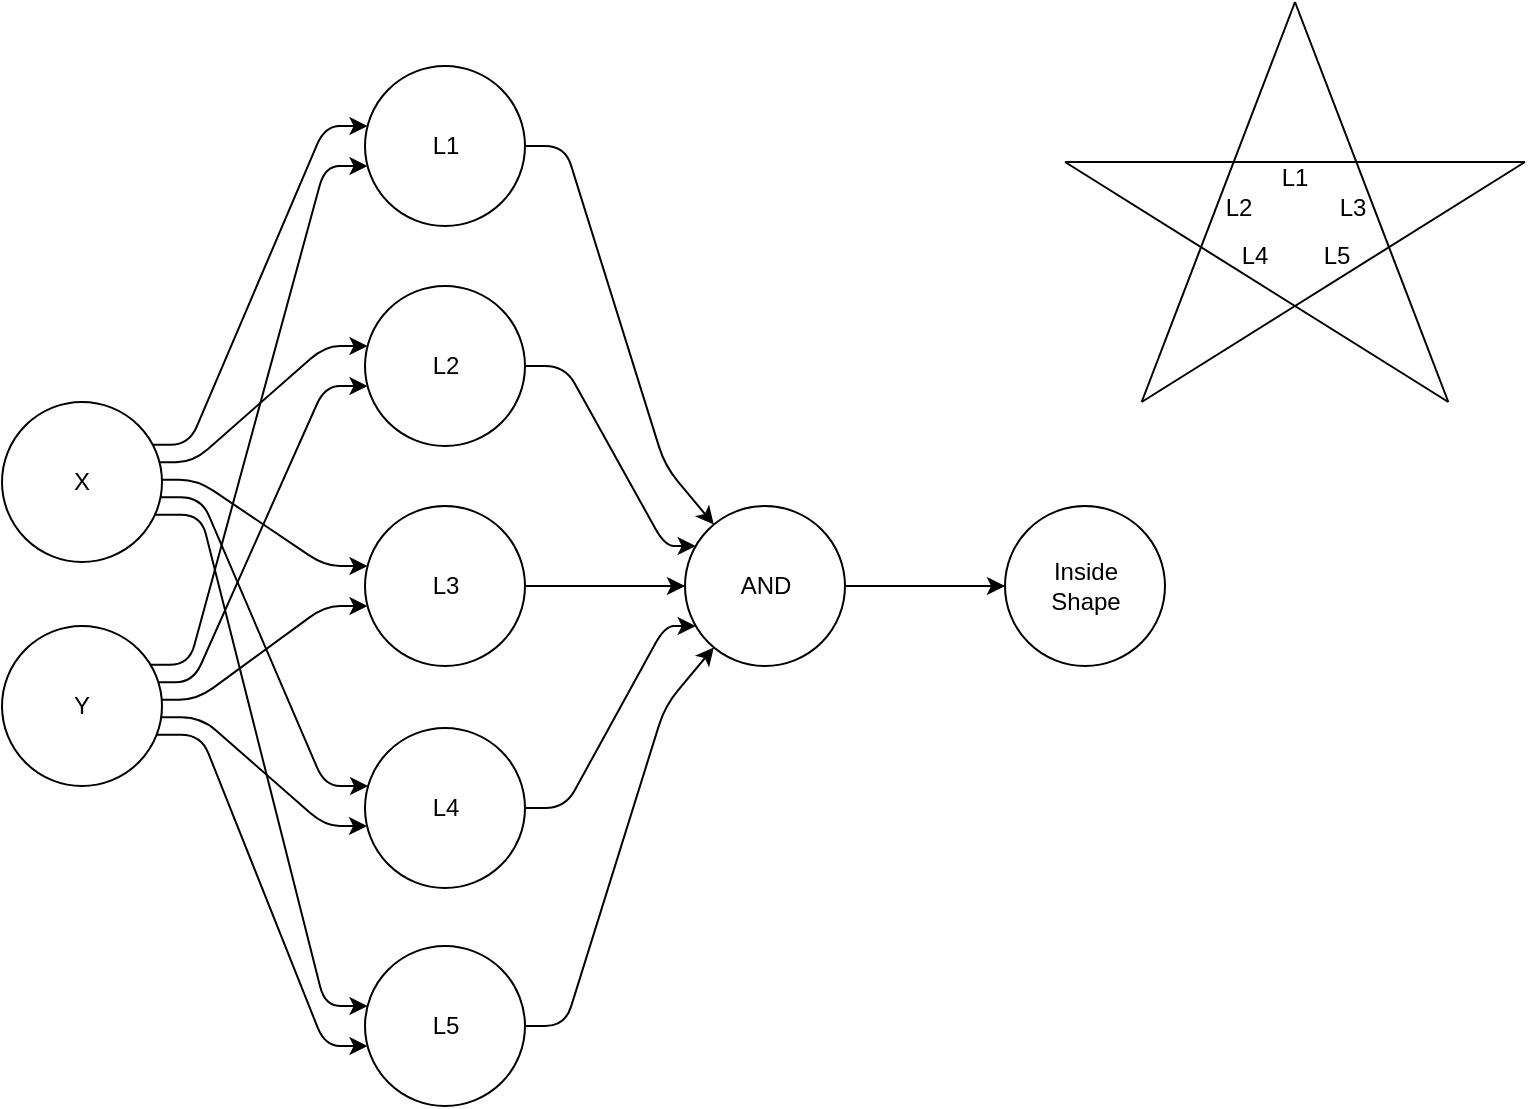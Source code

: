 <mxfile version="12.2.4" pages="1"><diagram id="5Jc84xkCsBTAqoPWwrEa" name="Page-1"><mxGraphModel dx="1211" dy="715" grid="1" gridSize="10" guides="1" tooltips="1" connect="1" arrows="1" fold="1" page="1" pageScale="1" pageWidth="850" pageHeight="1100" math="0" shadow="0"><root><mxCell id="0"/><mxCell id="1" parent="0"/><mxCell id="105" value="" style="group" parent="1" vertex="1" connectable="0"><mxGeometry x="40" y="120" width="761.5" height="552" as="geometry"/></mxCell><mxCell id="2" value="X" style="ellipse;whiteSpace=wrap;html=1;aspect=fixed;" parent="105" vertex="1"><mxGeometry y="200" width="80" height="80" as="geometry"/></mxCell><mxCell id="4" value="L1" style="ellipse;whiteSpace=wrap;html=1;aspect=fixed;" parent="105" vertex="1"><mxGeometry x="181.5" y="32" width="80" height="80" as="geometry"/></mxCell><mxCell id="6" style="edgeStyle=none;html=1;noEdgeStyle=1;orthogonal=1;" parent="105" source="2" target="4" edge="1"><mxGeometry relative="1" as="geometry"><Array as="points"><mxPoint x="93.5" y="221.375"/><mxPoint x="161.5" y="62"/></Array></mxGeometry></mxCell><mxCell id="5" value="L2" style="ellipse;whiteSpace=wrap;html=1;aspect=fixed;" parent="105" vertex="1"><mxGeometry x="181.5" y="142" width="80" height="80" as="geometry"/></mxCell><mxCell id="7" style="edgeStyle=none;html=1;noEdgeStyle=1;orthogonal=1;" parent="105" source="2" target="5" edge="1"><mxGeometry relative="1" as="geometry"><Array as="points"><mxPoint x="95.5" y="230.125"/><mxPoint x="161.5" y="172"/></Array></mxGeometry></mxCell><mxCell id="8" value="L3" style="ellipse;whiteSpace=wrap;html=1;aspect=fixed;" parent="105" vertex="1"><mxGeometry x="181.5" y="252" width="80" height="80" as="geometry"/></mxCell><mxCell id="9" style="edgeStyle=none;html=1;noEdgeStyle=1;orthogonal=1;" parent="105" source="2" target="8" edge="1"><mxGeometry relative="1" as="geometry"><Array as="points"><mxPoint x="97.5" y="238.875"/><mxPoint x="161.5" y="282"/></Array></mxGeometry></mxCell><mxCell id="10" value="L4" style="ellipse;whiteSpace=wrap;html=1;aspect=fixed;" parent="105" vertex="1"><mxGeometry x="181.5" y="363" width="80" height="80" as="geometry"/></mxCell><mxCell id="11" style="edgeStyle=none;html=1;noEdgeStyle=1;orthogonal=1;" parent="105" source="2" target="10" edge="1"><mxGeometry relative="1" as="geometry"><Array as="points"><mxPoint x="99.5" y="247.625"/><mxPoint x="161.5" y="392"/></Array></mxGeometry></mxCell><mxCell id="22" value="AND" style="ellipse;whiteSpace=wrap;html=1;aspect=fixed;" parent="105" vertex="1"><mxGeometry x="341.5" y="252" width="80" height="80" as="geometry"/></mxCell><mxCell id="24" style="edgeStyle=none;html=1;noEdgeStyle=1;orthogonal=1;" parent="105" source="4" target="22" edge="1"><mxGeometry relative="1" as="geometry"><Array as="points"><mxPoint x="281.5" y="72"/><mxPoint x="331.5" y="232"/></Array></mxGeometry></mxCell><mxCell id="27" style="edgeStyle=none;html=1;noEdgeStyle=1;orthogonal=1;" parent="105" source="5" target="22" edge="1"><mxGeometry relative="1" as="geometry"><Array as="points"><mxPoint x="281.5" y="182"/><mxPoint x="331.5" y="272"/></Array></mxGeometry></mxCell><mxCell id="28" style="edgeStyle=none;html=1;noEdgeStyle=1;orthogonal=1;" parent="105" source="8" target="22" edge="1"><mxGeometry relative="1" as="geometry"><Array as="points"><mxPoint x="281.5" y="292"/></Array></mxGeometry></mxCell><mxCell id="29" style="edgeStyle=none;html=1;noEdgeStyle=1;orthogonal=1;" parent="105" source="10" target="22" edge="1"><mxGeometry relative="1" as="geometry"><Array as="points"><mxPoint x="281.5" y="403"/><mxPoint x="331.5" y="312"/></Array></mxGeometry></mxCell><mxCell id="92" value="Inside &lt;br&gt;Shape" style="ellipse;whiteSpace=wrap;html=1;aspect=fixed;" parent="105" vertex="1"><mxGeometry x="501.5" y="252" width="80" height="80" as="geometry"/></mxCell><mxCell id="93" value="" style="edgeStyle=none;rounded=1;orthogonalLoop=1;jettySize=auto;html=1;" parent="105" source="22" target="92" edge="1"><mxGeometry relative="1" as="geometry"/></mxCell><mxCell id="47" style="edgeStyle=none;html=1;noEdgeStyle=1;orthogonal=1;" parent="105" source="34" target="4" edge="1"><mxGeometry relative="1" as="geometry"><Array as="points"><mxPoint x="93.5" y="331.375"/><mxPoint x="161.5" y="82"/></Array></mxGeometry></mxCell><mxCell id="48" style="edgeStyle=none;html=1;noEdgeStyle=1;orthogonal=1;" parent="105" source="34" target="5" edge="1"><mxGeometry relative="1" as="geometry"><Array as="points"><mxPoint x="95.5" y="340.125"/><mxPoint x="161.5" y="192"/></Array></mxGeometry></mxCell><mxCell id="49" style="edgeStyle=none;html=1;noEdgeStyle=1;orthogonal=1;" parent="105" source="34" target="8" edge="1"><mxGeometry relative="1" as="geometry"><Array as="points"><mxPoint x="97.5" y="348.875"/><mxPoint x="161.5" y="302"/></Array></mxGeometry></mxCell><mxCell id="50" style="edgeStyle=none;html=1;noEdgeStyle=1;orthogonal=1;" parent="105" source="34" target="10" edge="1"><mxGeometry relative="1" as="geometry"><Array as="points"><mxPoint x="99.5" y="357.625"/><mxPoint x="161.5" y="412"/></Array></mxGeometry></mxCell><mxCell id="34" value="Y" style="ellipse;whiteSpace=wrap;html=1;aspect=fixed;" parent="105" vertex="1"><mxGeometry y="312" width="80" height="80" as="geometry"/></mxCell><mxCell id="91" value="" style="rounded=1;orthogonalLoop=1;jettySize=auto;html=1;" parent="105" source="38" target="22" edge="1"><mxGeometry relative="1" as="geometry"><mxPoint x="371.5" y="382" as="targetPoint"/><Array as="points"><mxPoint x="281.5" y="512"/><mxPoint x="331.5" y="352"/></Array></mxGeometry></mxCell><mxCell id="38" value="L5" style="ellipse;whiteSpace=wrap;html=1;aspect=fixed;" parent="105" vertex="1"><mxGeometry x="181.5" y="472" width="80" height="80" as="geometry"/></mxCell><mxCell id="52" style="edgeStyle=none;html=1;noEdgeStyle=1;orthogonal=1;" parent="105" source="2" target="38" edge="1"><mxGeometry relative="1" as="geometry"><Array as="points"><mxPoint x="99.5" y="256.375"/><mxPoint x="161.5" y="502"/></Array></mxGeometry></mxCell><mxCell id="31" style="edgeStyle=none;html=1;noEdgeStyle=1;orthogonal=1;" parent="105" source="34" target="38" edge="1"><mxGeometry relative="1" as="geometry"><Array as="points"><mxPoint x="99.5" y="366.375"/><mxPoint x="161.5" y="522"/></Array></mxGeometry></mxCell><mxCell id="104" value="" style="group" parent="105" vertex="1" connectable="0"><mxGeometry x="531.5" width="230" height="200" as="geometry"/></mxCell><mxCell id="101" value="" style="group" parent="104" vertex="1" connectable="0"><mxGeometry width="230" height="200" as="geometry"/></mxCell><mxCell id="96" value="" style="endArrow=none;html=1;" parent="101" edge="1"><mxGeometry width="50" height="50" relative="1" as="geometry"><mxPoint x="38.333" y="200" as="sourcePoint"/><mxPoint x="115" as="targetPoint"/></mxGeometry></mxCell><mxCell id="97" value="" style="endArrow=none;html=1;" parent="101" edge="1"><mxGeometry width="50" height="50" relative="1" as="geometry"><mxPoint x="115" as="sourcePoint"/><mxPoint x="191.667" y="200" as="targetPoint"/></mxGeometry></mxCell><mxCell id="98" value="" style="endArrow=none;html=1;" parent="101" edge="1"><mxGeometry width="50" height="50" relative="1" as="geometry"><mxPoint y="80" as="sourcePoint"/><mxPoint x="230" y="80" as="targetPoint"/></mxGeometry></mxCell><mxCell id="99" value="" style="endArrow=none;html=1;" parent="101" edge="1"><mxGeometry width="50" height="50" relative="1" as="geometry"><mxPoint y="80" as="sourcePoint"/><mxPoint x="191.667" y="200" as="targetPoint"/></mxGeometry></mxCell><mxCell id="100" value="" style="endArrow=none;html=1;" parent="101" edge="1"><mxGeometry width="50" height="50" relative="1" as="geometry"><mxPoint x="38.333" y="200" as="sourcePoint"/><mxPoint x="230" y="80" as="targetPoint"/></mxGeometry></mxCell><mxCell id="78" value="L1" style="text;html=1;align=center;verticalAlign=middle;resizable=0;points=[];autosize=1;strokeColor=none;" parent="101" vertex="1"><mxGeometry x="99.842" y="77.778" width="30" height="20" as="geometry"/></mxCell><mxCell id="79" value="L2" style="text;html=1;align=center;verticalAlign=middle;resizable=0;points=[];autosize=1;strokeColor=none;" parent="101" vertex="1"><mxGeometry x="71.421" y="93.333" width="30" height="20" as="geometry"/></mxCell><mxCell id="80" value="L3" style="text;html=1;align=center;verticalAlign=middle;resizable=0;points=[];autosize=1;strokeColor=none;" parent="101" vertex="1"><mxGeometry x="128.763" y="92.833" width="30" height="20" as="geometry"/></mxCell><mxCell id="81" value="L4" style="text;html=1;align=center;verticalAlign=middle;resizable=0;points=[];autosize=1;strokeColor=none;" parent="101" vertex="1"><mxGeometry x="79.895" y="116.667" width="30" height="20" as="geometry"/></mxCell><mxCell id="85" value="L5" style="text;html=1;align=center;verticalAlign=middle;resizable=0;points=[];autosize=1;strokeColor=none;" parent="101" vertex="1"><mxGeometry x="120" y="116.667" width="30" height="20" as="geometry"/></mxCell></root></mxGraphModel></diagram></mxfile>